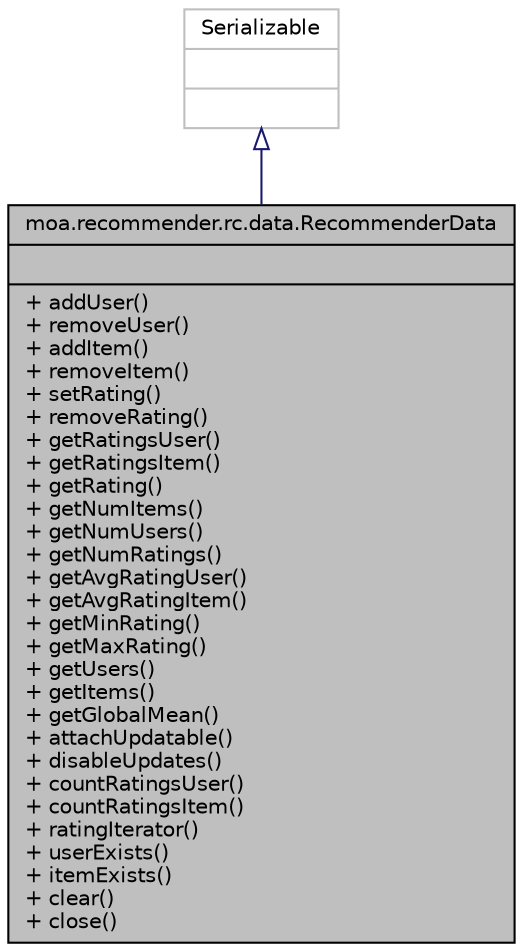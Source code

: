 digraph G
{
  edge [fontname="Helvetica",fontsize="10",labelfontname="Helvetica",labelfontsize="10"];
  node [fontname="Helvetica",fontsize="10",shape=record];
  Node1 [label="{moa.recommender.rc.data.RecommenderData\n||+ addUser()\l+ removeUser()\l+ addItem()\l+ removeItem()\l+ setRating()\l+ removeRating()\l+ getRatingsUser()\l+ getRatingsItem()\l+ getRating()\l+ getNumItems()\l+ getNumUsers()\l+ getNumRatings()\l+ getAvgRatingUser()\l+ getAvgRatingItem()\l+ getMinRating()\l+ getMaxRating()\l+ getUsers()\l+ getItems()\l+ getGlobalMean()\l+ attachUpdatable()\l+ disableUpdates()\l+ countRatingsUser()\l+ countRatingsItem()\l+ ratingIterator()\l+ userExists()\l+ itemExists()\l+ clear()\l+ close()\l}",height=0.2,width=0.4,color="black", fillcolor="grey75", style="filled" fontcolor="black"];
  Node2 -> Node1 [dir=back,color="midnightblue",fontsize="10",style="solid",arrowtail="empty",fontname="Helvetica"];
  Node2 [label="{Serializable\n||}",height=0.2,width=0.4,color="grey75", fillcolor="white", style="filled"];
}
